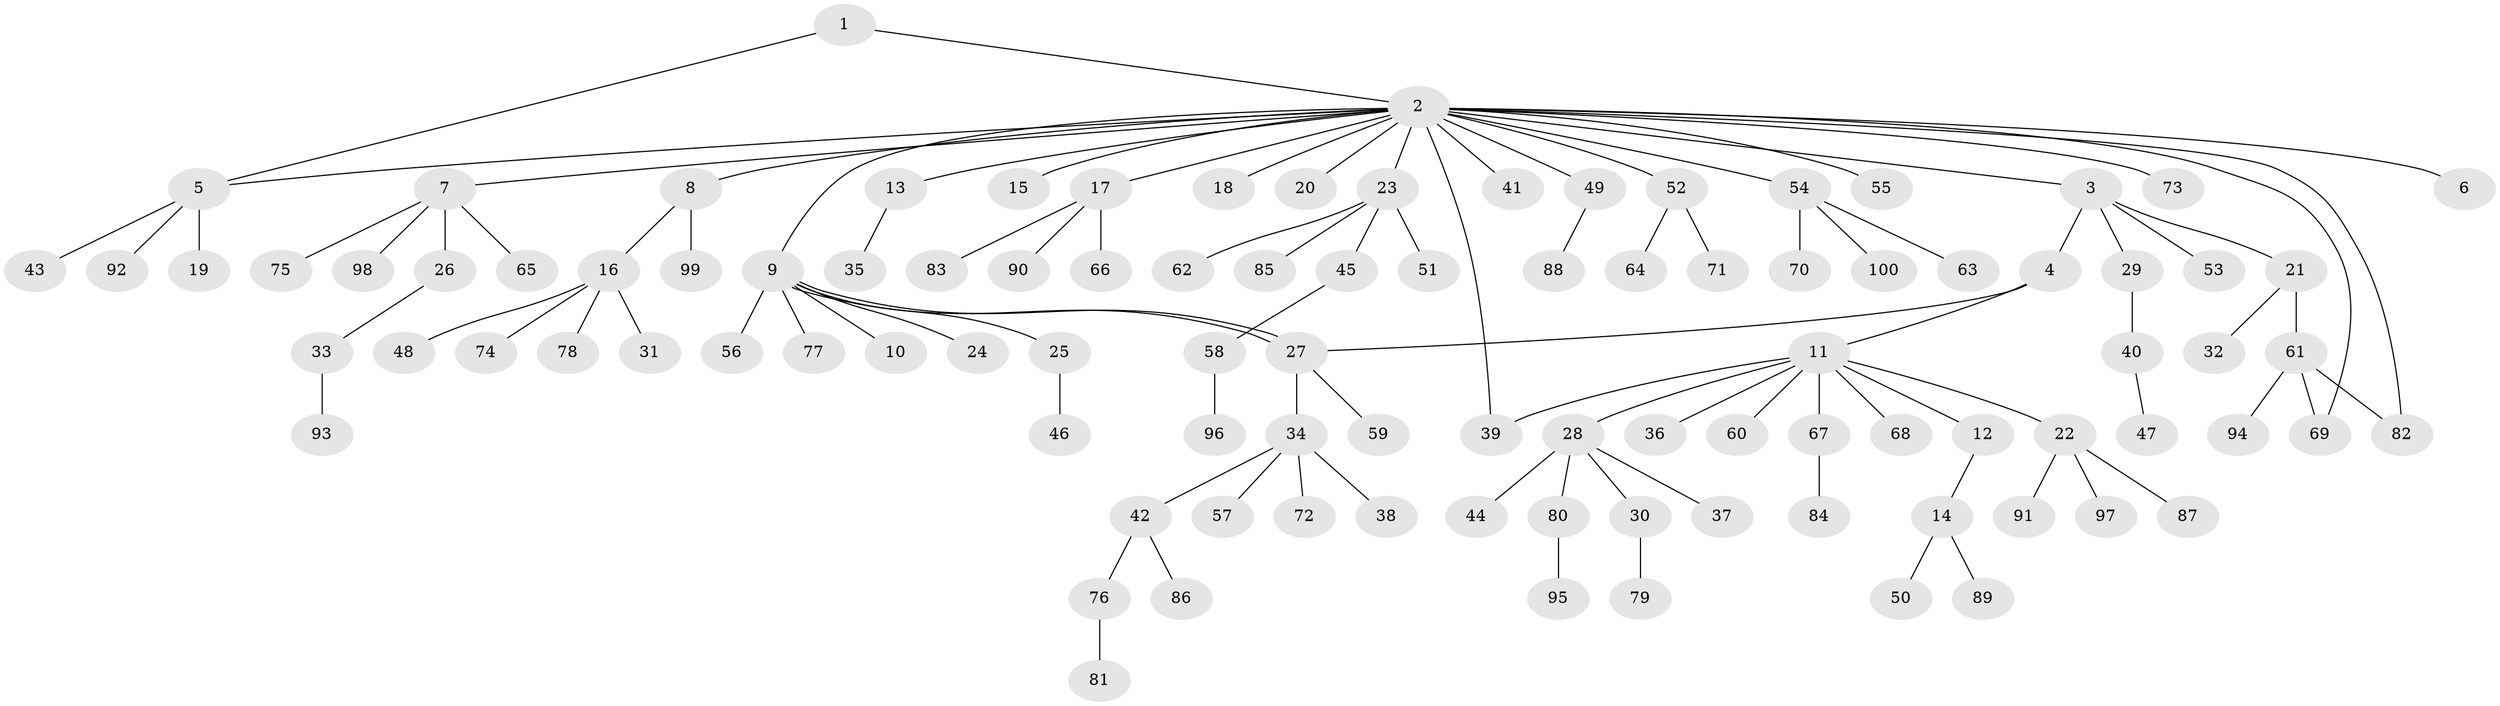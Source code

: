 // Generated by graph-tools (version 1.1) at 2025/01/03/09/25 03:01:38]
// undirected, 100 vertices, 105 edges
graph export_dot {
graph [start="1"]
  node [color=gray90,style=filled];
  1;
  2;
  3;
  4;
  5;
  6;
  7;
  8;
  9;
  10;
  11;
  12;
  13;
  14;
  15;
  16;
  17;
  18;
  19;
  20;
  21;
  22;
  23;
  24;
  25;
  26;
  27;
  28;
  29;
  30;
  31;
  32;
  33;
  34;
  35;
  36;
  37;
  38;
  39;
  40;
  41;
  42;
  43;
  44;
  45;
  46;
  47;
  48;
  49;
  50;
  51;
  52;
  53;
  54;
  55;
  56;
  57;
  58;
  59;
  60;
  61;
  62;
  63;
  64;
  65;
  66;
  67;
  68;
  69;
  70;
  71;
  72;
  73;
  74;
  75;
  76;
  77;
  78;
  79;
  80;
  81;
  82;
  83;
  84;
  85;
  86;
  87;
  88;
  89;
  90;
  91;
  92;
  93;
  94;
  95;
  96;
  97;
  98;
  99;
  100;
  1 -- 2;
  1 -- 5;
  2 -- 3;
  2 -- 5;
  2 -- 6;
  2 -- 7;
  2 -- 8;
  2 -- 9;
  2 -- 13;
  2 -- 15;
  2 -- 17;
  2 -- 18;
  2 -- 20;
  2 -- 23;
  2 -- 39;
  2 -- 41;
  2 -- 49;
  2 -- 52;
  2 -- 54;
  2 -- 55;
  2 -- 69;
  2 -- 73;
  2 -- 82;
  3 -- 4;
  3 -- 21;
  3 -- 29;
  3 -- 53;
  4 -- 11;
  4 -- 27;
  5 -- 19;
  5 -- 43;
  5 -- 92;
  7 -- 26;
  7 -- 65;
  7 -- 75;
  7 -- 98;
  8 -- 16;
  8 -- 99;
  9 -- 10;
  9 -- 24;
  9 -- 25;
  9 -- 27;
  9 -- 27;
  9 -- 56;
  9 -- 77;
  11 -- 12;
  11 -- 22;
  11 -- 28;
  11 -- 36;
  11 -- 39;
  11 -- 60;
  11 -- 67;
  11 -- 68;
  12 -- 14;
  13 -- 35;
  14 -- 50;
  14 -- 89;
  16 -- 31;
  16 -- 48;
  16 -- 74;
  16 -- 78;
  17 -- 66;
  17 -- 83;
  17 -- 90;
  21 -- 32;
  21 -- 61;
  22 -- 87;
  22 -- 91;
  22 -- 97;
  23 -- 45;
  23 -- 51;
  23 -- 62;
  23 -- 85;
  25 -- 46;
  26 -- 33;
  27 -- 34;
  27 -- 59;
  28 -- 30;
  28 -- 37;
  28 -- 44;
  28 -- 80;
  29 -- 40;
  30 -- 79;
  33 -- 93;
  34 -- 38;
  34 -- 42;
  34 -- 57;
  34 -- 72;
  40 -- 47;
  42 -- 76;
  42 -- 86;
  45 -- 58;
  49 -- 88;
  52 -- 64;
  52 -- 71;
  54 -- 63;
  54 -- 70;
  54 -- 100;
  58 -- 96;
  61 -- 69;
  61 -- 82;
  61 -- 94;
  67 -- 84;
  76 -- 81;
  80 -- 95;
}
